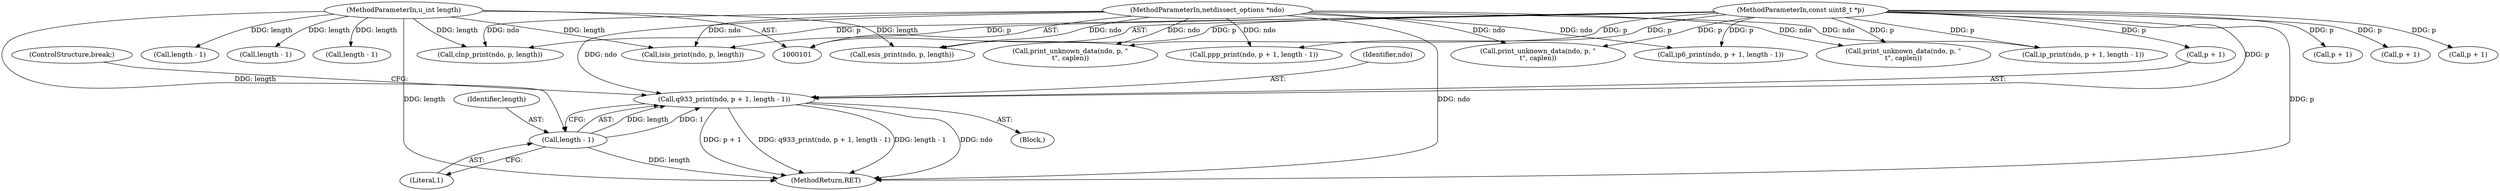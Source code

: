 digraph "1_tcpdump_1dcd10aceabbc03bf571ea32b892c522cbe923de_4@pointer" {
"1000186" [label="(Call,q933_print(ndo, p + 1, length - 1))"];
"1000102" [label="(MethodParameterIn,netdissect_options *ndo)"];
"1000103" [label="(MethodParameterIn,const uint8_t *p)"];
"1000191" [label="(Call,length - 1)"];
"1000104" [label="(MethodParameterIn,u_int length)"];
"1000208" [label="(Call,p + 1)"];
"1000261" [label="(MethodReturn,RET)"];
"1000192" [label="(Identifier,length)"];
"1000191" [label="(Call,length - 1)"];
"1000141" [label="(Call,clnp_print(ndo, p, length))"];
"1000216" [label="(Call,ppp_print(ndo, p + 1, length - 1))"];
"1000137" [label="(Block,)"];
"1000187" [label="(Identifier,ndo)"];
"1000160" [label="(Call,isis_print(ndo, p, length))"];
"1000103" [label="(MethodParameterIn,const uint8_t *p)"];
"1000218" [label="(Call,p + 1)"];
"1000102" [label="(MethodParameterIn,netdissect_options *ndo)"];
"1000201" [label="(Call,length - 1)"];
"1000193" [label="(Literal,1)"];
"1000145" [label="(Call,print_unknown_data(ndo, p, \"\n\t\", caplen))"];
"1000164" [label="(Call,print_unknown_data(ndo, p, \"\n\t\", caplen))"];
"1000194" [label="(ControlStructure,break;)"];
"1000206" [label="(Call,ip6_print(ndo, p + 1, length - 1))"];
"1000255" [label="(Call,print_unknown_data(ndo, p, \"\n\t\", caplen))"];
"1000211" [label="(Call,length - 1)"];
"1000196" [label="(Call,ip_print(ndo, p + 1, length - 1))"];
"1000152" [label="(Call,esis_print(ndo, p, length))"];
"1000198" [label="(Call,p + 1)"];
"1000104" [label="(MethodParameterIn,u_int length)"];
"1000221" [label="(Call,length - 1)"];
"1000186" [label="(Call,q933_print(ndo, p + 1, length - 1))"];
"1000188" [label="(Call,p + 1)"];
"1000186" -> "1000137"  [label="AST: "];
"1000186" -> "1000191"  [label="CFG: "];
"1000187" -> "1000186"  [label="AST: "];
"1000188" -> "1000186"  [label="AST: "];
"1000191" -> "1000186"  [label="AST: "];
"1000194" -> "1000186"  [label="CFG: "];
"1000186" -> "1000261"  [label="DDG: p + 1"];
"1000186" -> "1000261"  [label="DDG: q933_print(ndo, p + 1, length - 1)"];
"1000186" -> "1000261"  [label="DDG: ndo"];
"1000186" -> "1000261"  [label="DDG: length - 1"];
"1000102" -> "1000186"  [label="DDG: ndo"];
"1000103" -> "1000186"  [label="DDG: p"];
"1000191" -> "1000186"  [label="DDG: length"];
"1000191" -> "1000186"  [label="DDG: 1"];
"1000102" -> "1000101"  [label="AST: "];
"1000102" -> "1000261"  [label="DDG: ndo"];
"1000102" -> "1000141"  [label="DDG: ndo"];
"1000102" -> "1000145"  [label="DDG: ndo"];
"1000102" -> "1000152"  [label="DDG: ndo"];
"1000102" -> "1000160"  [label="DDG: ndo"];
"1000102" -> "1000164"  [label="DDG: ndo"];
"1000102" -> "1000196"  [label="DDG: ndo"];
"1000102" -> "1000206"  [label="DDG: ndo"];
"1000102" -> "1000216"  [label="DDG: ndo"];
"1000102" -> "1000255"  [label="DDG: ndo"];
"1000103" -> "1000101"  [label="AST: "];
"1000103" -> "1000261"  [label="DDG: p"];
"1000103" -> "1000141"  [label="DDG: p"];
"1000103" -> "1000145"  [label="DDG: p"];
"1000103" -> "1000152"  [label="DDG: p"];
"1000103" -> "1000160"  [label="DDG: p"];
"1000103" -> "1000164"  [label="DDG: p"];
"1000103" -> "1000188"  [label="DDG: p"];
"1000103" -> "1000196"  [label="DDG: p"];
"1000103" -> "1000198"  [label="DDG: p"];
"1000103" -> "1000206"  [label="DDG: p"];
"1000103" -> "1000208"  [label="DDG: p"];
"1000103" -> "1000216"  [label="DDG: p"];
"1000103" -> "1000218"  [label="DDG: p"];
"1000103" -> "1000255"  [label="DDG: p"];
"1000191" -> "1000193"  [label="CFG: "];
"1000192" -> "1000191"  [label="AST: "];
"1000193" -> "1000191"  [label="AST: "];
"1000191" -> "1000261"  [label="DDG: length"];
"1000104" -> "1000191"  [label="DDG: length"];
"1000104" -> "1000101"  [label="AST: "];
"1000104" -> "1000261"  [label="DDG: length"];
"1000104" -> "1000141"  [label="DDG: length"];
"1000104" -> "1000152"  [label="DDG: length"];
"1000104" -> "1000160"  [label="DDG: length"];
"1000104" -> "1000201"  [label="DDG: length"];
"1000104" -> "1000211"  [label="DDG: length"];
"1000104" -> "1000221"  [label="DDG: length"];
}
